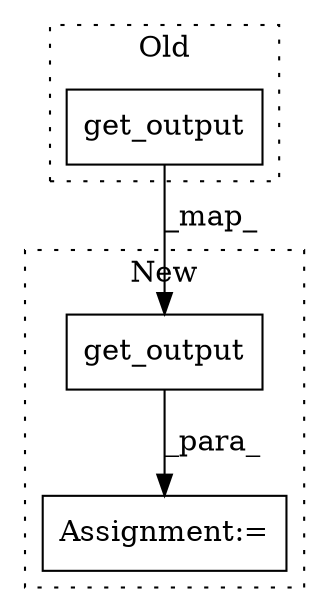 digraph G {
subgraph cluster0 {
1 [label="get_output" a="32" s="1438,1453" l="11,1" shape="box"];
label = "Old";
style="dotted";
}
subgraph cluster1 {
2 [label="get_output" a="32" s="1300,1315" l="11,1" shape="box"];
3 [label="Assignment:=" a="7" s="1288" l="1" shape="box"];
label = "New";
style="dotted";
}
1 -> 2 [label="_map_"];
2 -> 3 [label="_para_"];
}